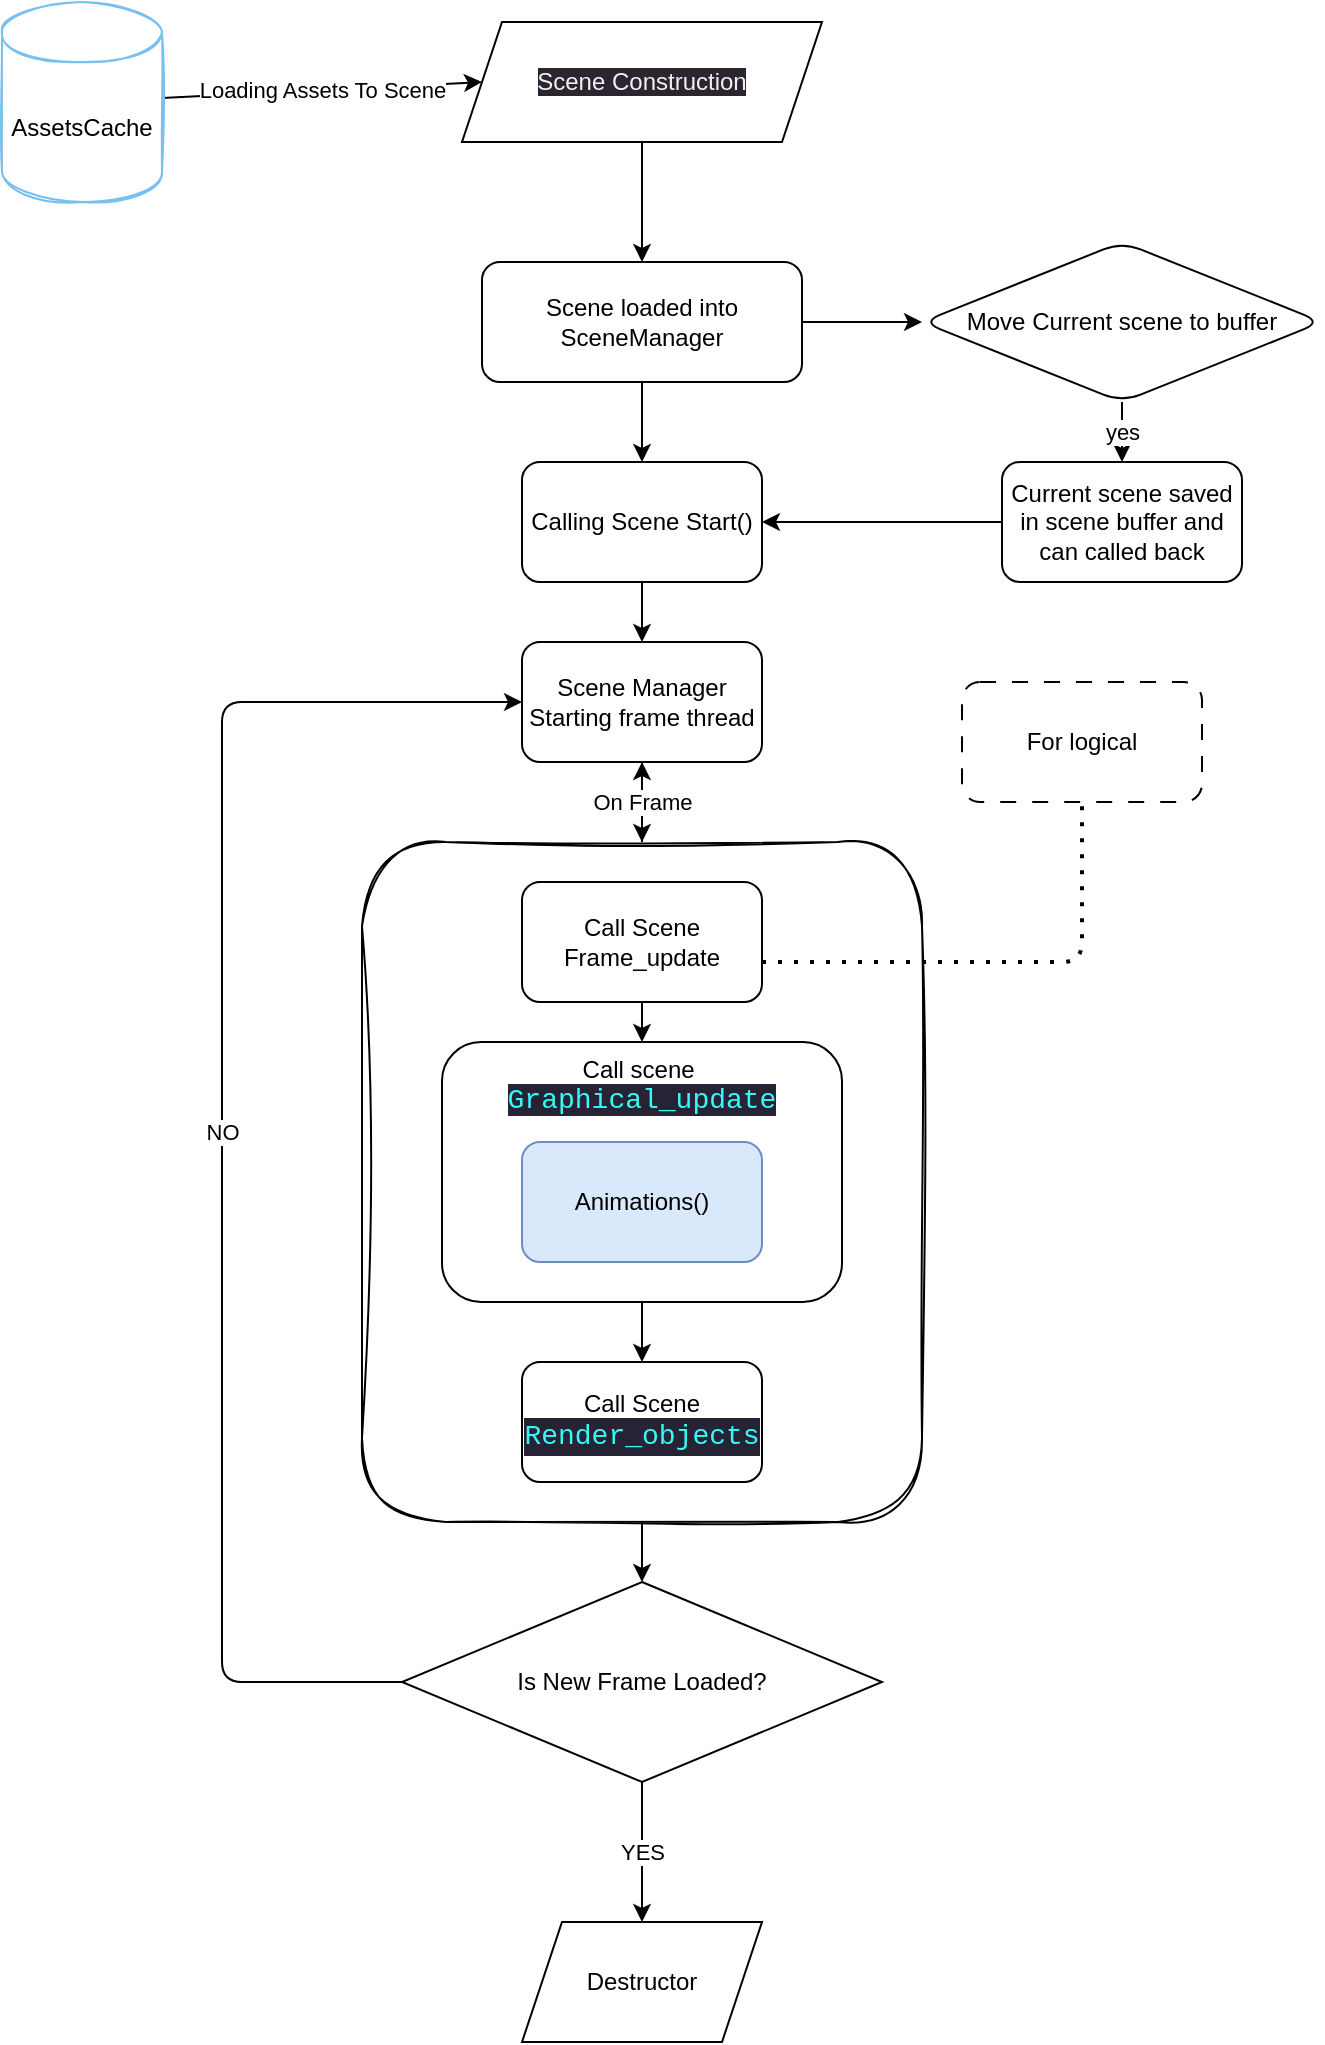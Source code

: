 <mxfile>
    <diagram id="4p9DZrHhh98LCNwYaWTW" name="Page-1">
        <mxGraphModel dx="1164" dy="849" grid="1" gridSize="10" guides="1" tooltips="1" connect="1" arrows="1" fold="1" page="1" pageScale="1" pageWidth="850" pageHeight="1100" math="0" shadow="0">
            <root>
                <mxCell id="0"/>
                <mxCell id="1" parent="0"/>
                <mxCell id="10" value="" style="edgeStyle=none;html=1;" parent="1" source="8" target="5" edge="1">
                    <mxGeometry relative="1" as="geometry"/>
                </mxCell>
                <mxCell id="40" style="edgeStyle=none;html=1;entryX=0.5;entryY=0;entryDx=0;entryDy=0;" edge="1" parent="1" source="8" target="39">
                    <mxGeometry relative="1" as="geometry"/>
                </mxCell>
                <mxCell id="8" value="" style="rounded=1;whiteSpace=wrap;html=1;glass=0;sketch=1;curveFitting=1;jiggle=2;movable=1;resizable=1;rotatable=1;deletable=1;editable=1;connectable=1;locked=0;" parent="1" vertex="1">
                    <mxGeometry x="240" y="420" width="280" height="340" as="geometry"/>
                </mxCell>
                <mxCell id="6" value="" style="edgeStyle=none;html=1;movable=1;resizable=1;rotatable=1;deletable=1;editable=1;connectable=1;entryX=0.5;entryY=0;entryDx=0;entryDy=0;" parent="1" source="2" target="11" edge="1">
                    <mxGeometry relative="1" as="geometry">
                        <mxPoint x="380" y="220" as="targetPoint"/>
                    </mxGeometry>
                </mxCell>
                <mxCell id="23" value="" style="edgeStyle=none;html=1;" parent="1" source="2" target="22" edge="1">
                    <mxGeometry relative="1" as="geometry"/>
                </mxCell>
                <mxCell id="2" value="Scene loaded into SceneManager" style="rounded=1;whiteSpace=wrap;html=1;" parent="1" vertex="1">
                    <mxGeometry x="300" y="130" width="160" height="60" as="geometry"/>
                </mxCell>
                <mxCell id="4" style="edgeStyle=none;html=1;entryX=0.5;entryY=0;entryDx=0;entryDy=0;" parent="1" source="3" target="2" edge="1">
                    <mxGeometry relative="1" as="geometry"/>
                </mxCell>
                <mxCell id="3" value="&lt;span style=&quot;color: rgb(240, 240, 240); font-family: Helvetica; font-size: 12px; font-style: normal; font-variant-ligatures: normal; font-variant-caps: normal; font-weight: 400; letter-spacing: normal; orphans: 2; text-align: center; text-indent: 0px; text-transform: none; widows: 2; word-spacing: 0px; -webkit-text-stroke-width: 0px; background-color: rgb(42, 37, 47); text-decoration-thickness: initial; text-decoration-style: initial; text-decoration-color: initial; float: none; display: inline !important;&quot;&gt;Scene Construction&lt;/span&gt;" style="shape=parallelogram;perimeter=parallelogramPerimeter;whiteSpace=wrap;html=1;fixedSize=1;" parent="1" vertex="1">
                    <mxGeometry x="290" y="10" width="180" height="60" as="geometry"/>
                </mxCell>
                <mxCell id="7" value="On Frame" style="edgeStyle=none;html=1;movable=1;resizable=1;rotatable=1;deletable=1;editable=1;connectable=1;" parent="1" source="5" edge="1">
                    <mxGeometry relative="1" as="geometry">
                        <mxPoint x="380" y="420" as="targetPoint"/>
                    </mxGeometry>
                </mxCell>
                <mxCell id="5" value="Scene Manager Starting frame thread" style="whiteSpace=wrap;html=1;rounded=1;movable=1;resizable=1;rotatable=1;deletable=1;editable=1;connectable=1;" parent="1" vertex="1">
                    <mxGeometry x="320" y="320" width="120" height="60" as="geometry"/>
                </mxCell>
                <mxCell id="28" value="" style="edgeStyle=none;html=1;" parent="1" source="9" target="27" edge="1">
                    <mxGeometry relative="1" as="geometry"/>
                </mxCell>
                <mxCell id="9" value="Call Scene Frame_update" style="rounded=1;whiteSpace=wrap;html=1;glass=0;movable=1;resizable=1;rotatable=1;deletable=1;editable=1;connectable=1;" parent="1" vertex="1">
                    <mxGeometry x="320" y="440" width="120" height="60" as="geometry"/>
                </mxCell>
                <mxCell id="12" style="edgeStyle=none;html=1;" parent="1" target="5" edge="1">
                    <mxGeometry relative="1" as="geometry">
                        <mxPoint x="380" y="240" as="sourcePoint"/>
                    </mxGeometry>
                </mxCell>
                <mxCell id="11" value="Calling Scene Start()" style="rounded=1;whiteSpace=wrap;html=1;glass=0;" parent="1" vertex="1">
                    <mxGeometry x="320" y="230" width="120" height="60" as="geometry"/>
                </mxCell>
                <mxCell id="15" value="" style="endArrow=none;dashed=1;html=1;dashPattern=1 3;strokeWidth=2;" parent="1" edge="1">
                    <mxGeometry width="50" height="50" relative="1" as="geometry">
                        <mxPoint x="440" y="480" as="sourcePoint"/>
                        <mxPoint x="600" y="400" as="targetPoint"/>
                        <Array as="points">
                            <mxPoint x="600" y="480"/>
                        </Array>
                    </mxGeometry>
                </mxCell>
                <mxCell id="16" value="For logical" style="rounded=1;whiteSpace=wrap;html=1;glass=0;dashed=1;dashPattern=8 8;" parent="1" vertex="1">
                    <mxGeometry x="540" y="340" width="120" height="60" as="geometry"/>
                </mxCell>
                <mxCell id="19" value="Loading Assets To Scene" style="edgeStyle=none;html=1;entryX=0;entryY=0.5;entryDx=0;entryDy=0;" parent="1" source="17" target="3" edge="1">
                    <mxGeometry relative="1" as="geometry"/>
                </mxCell>
                <mxCell id="17" value="AssetsCache" style="shape=cylinder3;whiteSpace=wrap;html=1;boundedLbl=1;backgroundOutline=1;size=15;rounded=0;glass=0;sketch=1;strokeColor=#78C0F0;fillColor=none;" parent="1" vertex="1">
                    <mxGeometry x="60" width="80" height="100" as="geometry"/>
                </mxCell>
                <mxCell id="25" value="yes&lt;br&gt;" style="edgeStyle=none;html=1;" parent="1" source="22" target="24" edge="1">
                    <mxGeometry relative="1" as="geometry"/>
                </mxCell>
                <mxCell id="22" value="Move Current scene to buffer" style="rhombus;whiteSpace=wrap;html=1;rounded=1;" parent="1" vertex="1">
                    <mxGeometry x="520" y="120" width="200" height="80" as="geometry"/>
                </mxCell>
                <mxCell id="26" style="edgeStyle=none;html=1;entryX=1;entryY=0.5;entryDx=0;entryDy=0;" parent="1" source="24" target="11" edge="1">
                    <mxGeometry relative="1" as="geometry"/>
                </mxCell>
                <mxCell id="24" value="Current scene saved in scene buffer and can called back" style="whiteSpace=wrap;html=1;rounded=1;" parent="1" vertex="1">
                    <mxGeometry x="560" y="230" width="120" height="60" as="geometry"/>
                </mxCell>
                <mxCell id="30" value="" style="edgeStyle=none;html=1;" parent="1" source="27" target="29" edge="1">
                    <mxGeometry relative="1" as="geometry"/>
                </mxCell>
                <mxCell id="27" value="Call scene&amp;nbsp;&lt;br&gt;&lt;span style=&quot;color: rgb(54, 249, 246); background-color: rgb(38, 35, 53); font-family: Consolas, &amp;quot;Courier New&amp;quot;, monospace; font-size: 14px;&quot;&gt;Graphical_update&lt;/span&gt;" style="whiteSpace=wrap;html=1;rounded=1;glass=0;verticalAlign=top;" parent="1" vertex="1">
                    <mxGeometry x="280" y="520" width="200" height="130" as="geometry"/>
                </mxCell>
                <mxCell id="29" value="Call Scene&lt;br&gt;&lt;div style=&quot;color: rgb(187, 187, 187); background-color: rgb(38, 35, 53); font-family: &amp;quot;Fira Code&amp;quot;, Monaco, Consolas, &amp;quot;Courier New&amp;quot;, monospace; font-size: 14px; line-height: 19px; white-space: pre;&quot;&gt;&lt;span style=&quot;color: #36f9f6;&quot;&gt;Render_objects&lt;/span&gt;&lt;/div&gt;" style="whiteSpace=wrap;html=1;rounded=1;glass=0;" parent="1" vertex="1">
                    <mxGeometry x="320" y="680" width="120" height="60" as="geometry"/>
                </mxCell>
                <mxCell id="35" value="Animations()" style="rounded=1;whiteSpace=wrap;html=1;fillColor=#dae8fc;strokeColor=#6c8ebf;" vertex="1" parent="1">
                    <mxGeometry x="320" y="570" width="120" height="60" as="geometry"/>
                </mxCell>
                <mxCell id="41" value="YES" style="edgeStyle=none;html=1;" edge="1" parent="1" source="39">
                    <mxGeometry relative="1" as="geometry">
                        <mxPoint x="380" y="960" as="targetPoint"/>
                    </mxGeometry>
                </mxCell>
                <mxCell id="39" value="Is New Frame Loaded?" style="rhombus;whiteSpace=wrap;html=1;" vertex="1" parent="1">
                    <mxGeometry x="260" y="790" width="240" height="100" as="geometry"/>
                </mxCell>
                <mxCell id="43" value="NO" style="edgeStyle=none;html=1;entryX=0;entryY=0.5;entryDx=0;entryDy=0;exitX=0;exitY=0.5;exitDx=0;exitDy=0;" edge="1" parent="1" source="39" target="5">
                    <mxGeometry relative="1" as="geometry">
                        <Array as="points">
                            <mxPoint x="170" y="840"/>
                            <mxPoint x="170" y="350"/>
                        </Array>
                    </mxGeometry>
                </mxCell>
                <mxCell id="42" value="Destructor" style="shape=parallelogram;perimeter=parallelogramPerimeter;whiteSpace=wrap;html=1;fixedSize=1;" vertex="1" parent="1">
                    <mxGeometry x="320" y="960" width="120" height="60" as="geometry"/>
                </mxCell>
            </root>
        </mxGraphModel>
    </diagram>
</mxfile>